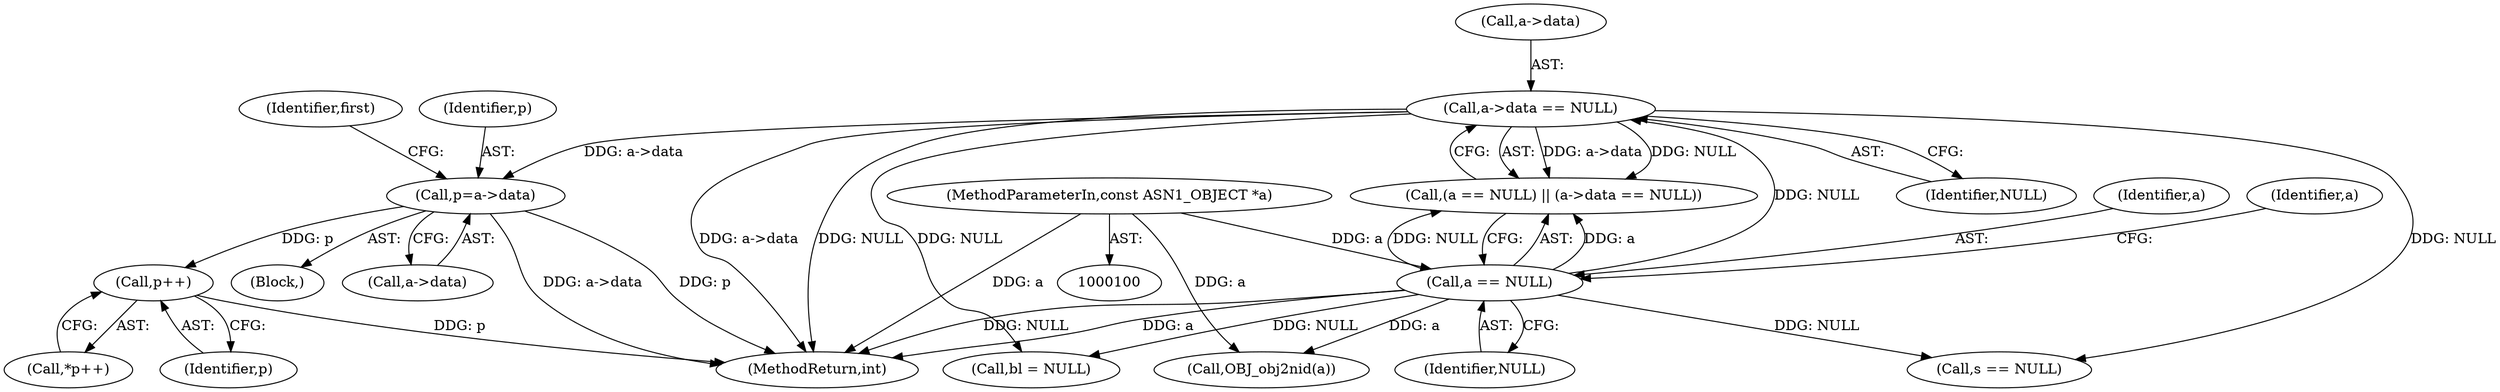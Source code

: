 digraph "1_openssl_0042fb5fd1c9d257d713b15a1f45da05cf5c1c87@pointer" {
"1000180" [label="(Call,p=a->data)"];
"1000124" [label="(Call,a->data == NULL)"];
"1000121" [label="(Call,a == NULL)"];
"1000103" [label="(MethodParameterIn,const ASN1_OBJECT *a)"];
"1000208" [label="(Call,p++)"];
"1000207" [label="(Call,*p++)"];
"1000208" [label="(Call,p++)"];
"1000105" [label="(Block,)"];
"1000120" [label="(Call,(a == NULL) || (a->data == NULL))"];
"1000125" [label="(Call,a->data)"];
"1000103" [label="(MethodParameterIn,const ASN1_OBJECT *a)"];
"1000180" [label="(Call,p=a->data)"];
"1000122" [label="(Identifier,a)"];
"1000144" [label="(Call,OBJ_obj2nid(a))"];
"1000126" [label="(Identifier,a)"];
"1000186" [label="(Identifier,first)"];
"1000181" [label="(Identifier,p)"];
"1000124" [label="(Call,a->data == NULL)"];
"1000475" [label="(MethodReturn,int)"];
"1000128" [label="(Identifier,NULL)"];
"1000123" [label="(Identifier,NULL)"];
"1000209" [label="(Identifier,p)"];
"1000188" [label="(Call,bl = NULL)"];
"1000182" [label="(Call,a->data)"];
"1000121" [label="(Call,a == NULL)"];
"1000153" [label="(Call,s == NULL)"];
"1000180" -> "1000105"  [label="AST: "];
"1000180" -> "1000182"  [label="CFG: "];
"1000181" -> "1000180"  [label="AST: "];
"1000182" -> "1000180"  [label="AST: "];
"1000186" -> "1000180"  [label="CFG: "];
"1000180" -> "1000475"  [label="DDG: a->data"];
"1000180" -> "1000475"  [label="DDG: p"];
"1000124" -> "1000180"  [label="DDG: a->data"];
"1000180" -> "1000208"  [label="DDG: p"];
"1000124" -> "1000120"  [label="AST: "];
"1000124" -> "1000128"  [label="CFG: "];
"1000125" -> "1000124"  [label="AST: "];
"1000128" -> "1000124"  [label="AST: "];
"1000120" -> "1000124"  [label="CFG: "];
"1000124" -> "1000475"  [label="DDG: a->data"];
"1000124" -> "1000475"  [label="DDG: NULL"];
"1000124" -> "1000120"  [label="DDG: a->data"];
"1000124" -> "1000120"  [label="DDG: NULL"];
"1000121" -> "1000124"  [label="DDG: NULL"];
"1000124" -> "1000153"  [label="DDG: NULL"];
"1000124" -> "1000188"  [label="DDG: NULL"];
"1000121" -> "1000120"  [label="AST: "];
"1000121" -> "1000123"  [label="CFG: "];
"1000122" -> "1000121"  [label="AST: "];
"1000123" -> "1000121"  [label="AST: "];
"1000126" -> "1000121"  [label="CFG: "];
"1000120" -> "1000121"  [label="CFG: "];
"1000121" -> "1000475"  [label="DDG: NULL"];
"1000121" -> "1000475"  [label="DDG: a"];
"1000121" -> "1000120"  [label="DDG: a"];
"1000121" -> "1000120"  [label="DDG: NULL"];
"1000103" -> "1000121"  [label="DDG: a"];
"1000121" -> "1000144"  [label="DDG: a"];
"1000121" -> "1000153"  [label="DDG: NULL"];
"1000121" -> "1000188"  [label="DDG: NULL"];
"1000103" -> "1000100"  [label="AST: "];
"1000103" -> "1000475"  [label="DDG: a"];
"1000103" -> "1000144"  [label="DDG: a"];
"1000208" -> "1000207"  [label="AST: "];
"1000208" -> "1000209"  [label="CFG: "];
"1000209" -> "1000208"  [label="AST: "];
"1000207" -> "1000208"  [label="CFG: "];
"1000208" -> "1000475"  [label="DDG: p"];
}
